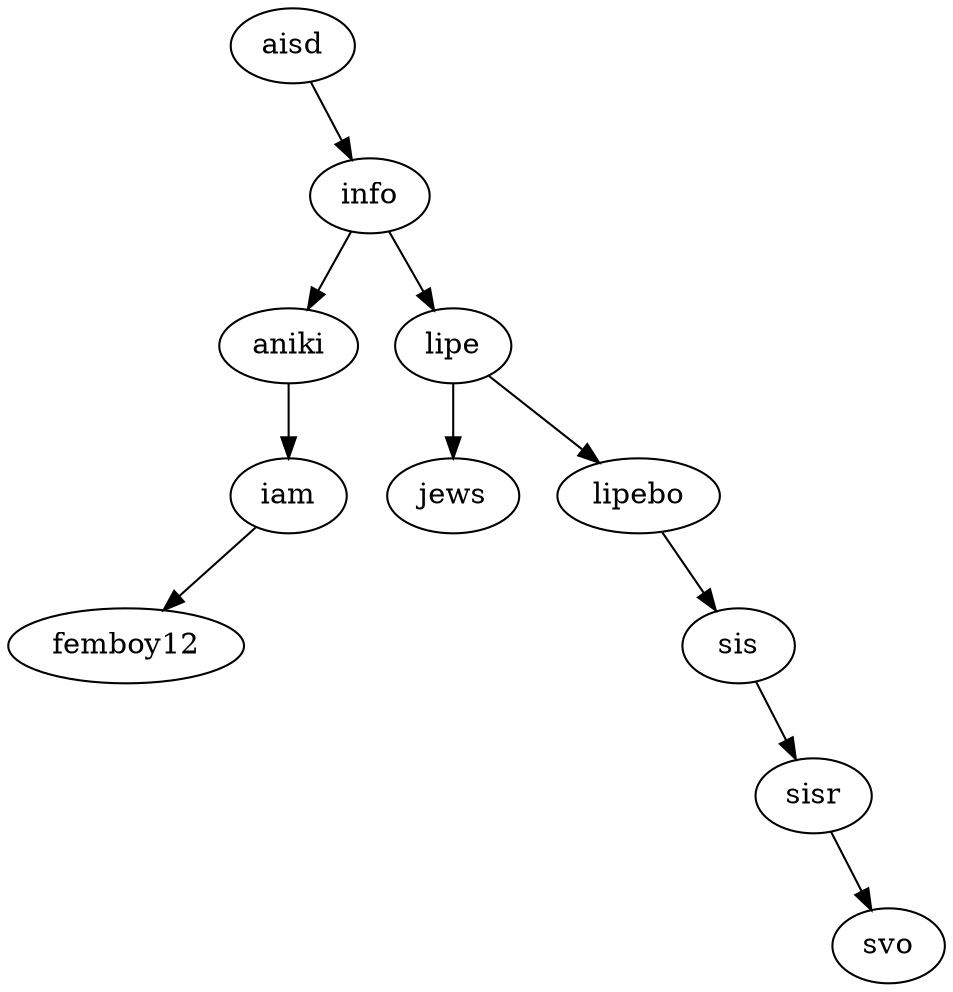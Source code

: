 digraph G {
    aisd;
    1 [style=invis];
    aisd -> 1 [style=invis];
    aisd -> info;
    info;
    info -> aniki;
    aniki;
    3 [style=invis];
    aniki -> 3 [style=invis];
    aniki -> iam;
    iam;
    iam -> femboy12;
    4 [style=invis];
    iam -> 4 [style=invis];
    femboy12;
    info -> lipe;
    lipe;
    lipe -> jews;
    jews;
    lipe -> lipebo;
    lipebo;
    8 [style=invis];
    lipebo -> 8 [style=invis];
    lipebo -> sis;
    sis;
    9 [style=invis];
    sis -> 9 [style=invis];
    sis -> sisr;
    sisr;
    10 [style=invis];
    sisr -> 10 [style=invis];
    sisr -> svo;
    svo;
}
